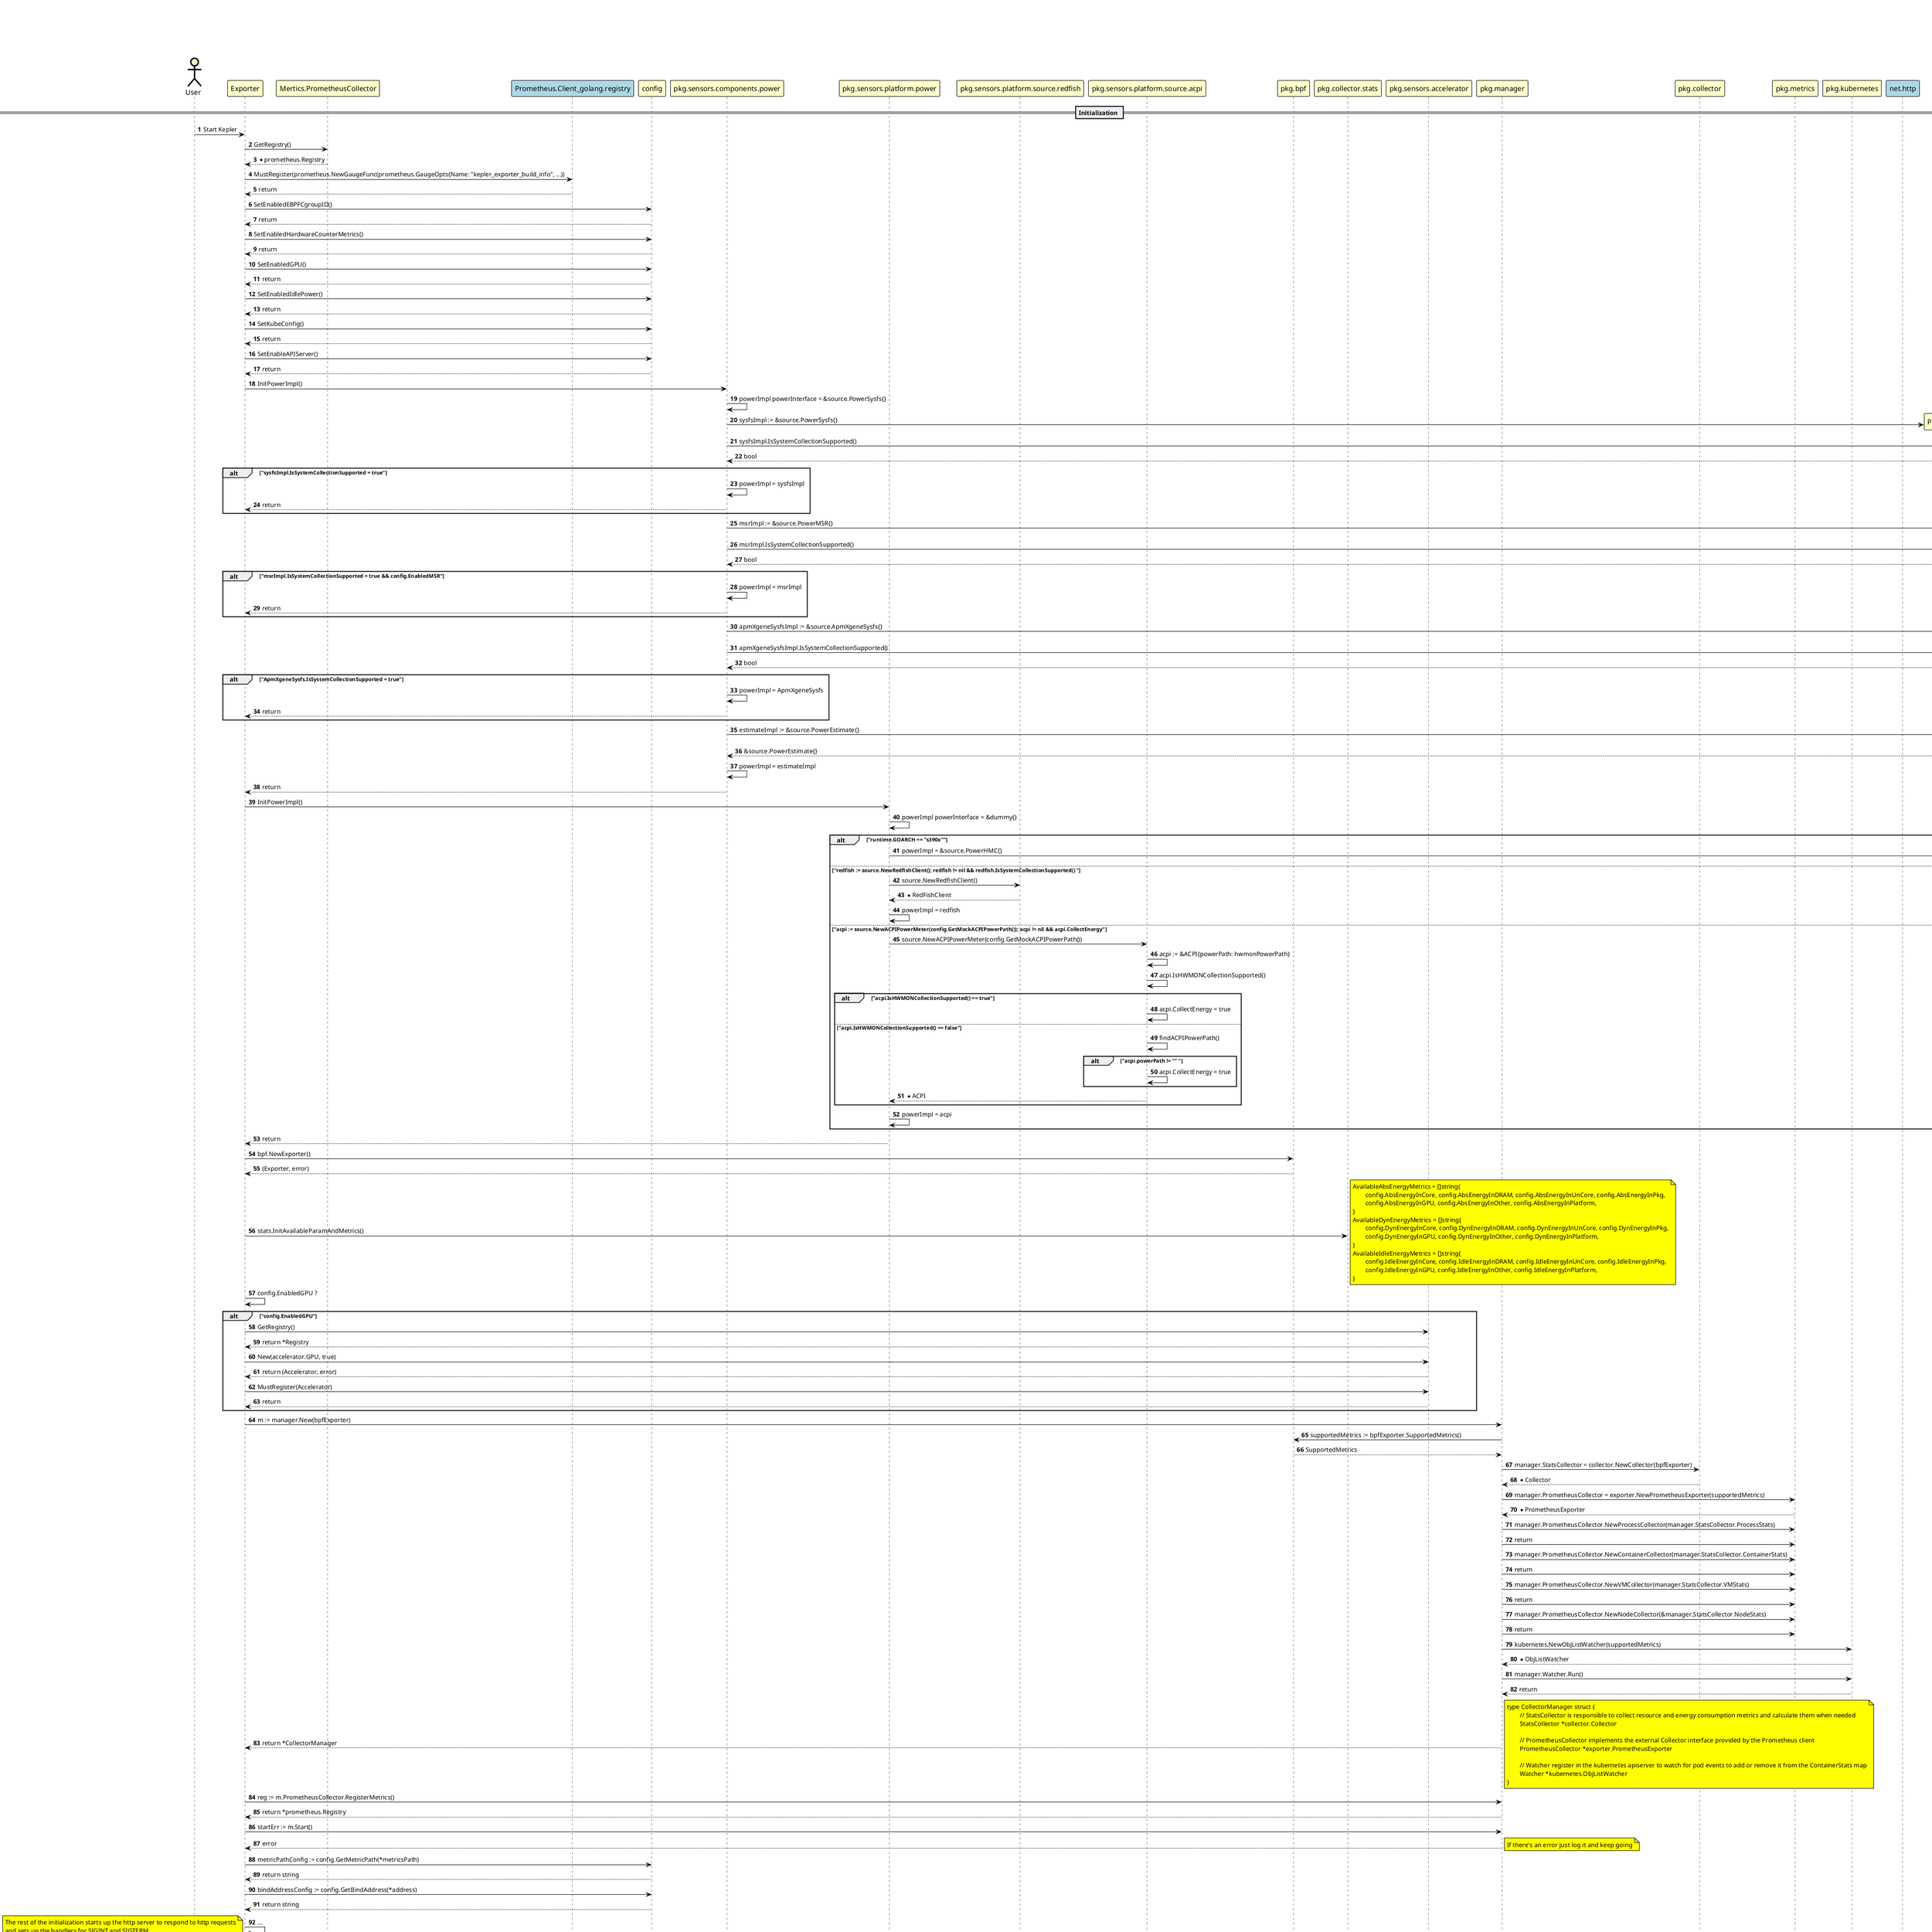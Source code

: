 @startuml
skinparam noteBorderColor Black
skinparam noteBorderThickness 1
skinparam noteBackgroundColor Yellow
skinparam legendBackgroundColor WhiteSmoke

skinparam sequence {
	BoxBorderColor Black
	BoxFontSize 20

	ArrowColor Black
	ArrowThickness 1

	ActorBorderColor Black
	ActorBorderThickness 3
	ActorBackgroundColor Business
	ActorFontSize 15

	ParticipantBorderColor Black
	ParticipantBorderThickness 1
	ParticipantBackgroundColor Business
	ParticipantFontSize 15

	LifeLineBorderColor Black
	LifeLineBorderThickness 1
	LifeLineBackgroundColor LightGray
}

legend top right
|= |= Legend |
|<back:Business>   </back>| Participants from this project |
|<back:LightBlue>   </back>| Participants external to the project |
|<back:Yellow>   </back>| Notes |
endlegend

actor "User"
participant Exporter
participant "Mertics.PrometheusCollector"
participant "Prometheus.Client_golang.registry" #LightBlue
participant config
participant pkg.sensors.components.power
participant pkg.sensors.platform.power
participant pkg.sensors.platform.source.redfish
participant pkg.sensors.platform.source.acpi
participant pkg.bpf
participant pkg.collector.stats
participant pkg.sensors.accelerator
participant pkg.manager
participant pkg.collector
participant pkg.metrics
participant pkg.kubernetes
participant "net.http" #LightBlue

== Initialization ==
autonumber

User -> Exporter: Start Kepler

Exporter -> Mertics.PrometheusCollector : GetRegistry()
Mertics.PrometheusCollector --> Exporter:  *prometheus.Registry
Exporter -> Prometheus.Client_golang.registry: MustRegister(prometheus.NewGaugeFunc(prometheus.GaugeOpts{Name: "kepler_exporter_build_info", ...))
Prometheus.Client_golang.registry --> Exporter: return

Exporter -> config : SetEnabledEBPFCgroupID()
config --> Exporter: return
Exporter -> config : SetEnabledHardwareCounterMetrics()
config --> Exporter: return
Exporter -> config : SetEnabledGPU()
config --> Exporter: return
Exporter -> config : SetEnabledIdlePower()
config --> Exporter: return
Exporter -> config : SetKubeConfig()
config --> Exporter: return
Exporter -> config : SetEnableAPIServer()
config --> Exporter: return
Exporter -> pkg.sensors.components.power : InitPowerImpl()
pkg.sensors.components.power -> pkg.sensors.components.power: powerImpl powerInterface = &source.PowerSysfs{}

create PowerSysfs
pkg.sensors.components.power -> PowerSysfs: sysfsImpl := &source.PowerSysfs{}
pkg.sensors.components.power -> PowerSysfs: sysfsImpl.IsSystemCollectionSupported()
PowerSysfs --> pkg.sensors.components.power: bool
alt "sysfsImpl.IsSystemCollectionSupported = true"
pkg.sensors.components.power -> pkg.sensors.components.power: powerImpl = sysfsImpl
pkg.sensors.components.power --> Exporter: return
end

create PowerMSR
pkg.sensors.components.power -> PowerMSR: msrImpl := &source.PowerMSR{}
pkg.sensors.components.power -> PowerMSR: msrImpl.IsSystemCollectionSupported()
PowerMSR --> pkg.sensors.components.power: bool
alt "msrImpl.IsSystemCollectionSupported = true && config.EnabledMSR"
pkg.sensors.components.power -> pkg.sensors.components.power: powerImpl = msrImpl
pkg.sensors.components.power --> Exporter: return
end

create ApmXgeneSysfs
pkg.sensors.components.power -> ApmXgeneSysfs: apmXgeneSysfsImpl := &source.ApmXgeneSysfs{}
pkg.sensors.components.power -> ApmXgeneSysfs: apmXgeneSysfsImpl.IsSystemCollectionSupported()
ApmXgeneSysfs --> pkg.sensors.components.power: bool
alt "ApmXgeneSysfs.IsSystemCollectionSupported = true"
pkg.sensors.components.power -> pkg.sensors.components.power: powerImpl = ApmXgeneSysfs
pkg.sensors.components.power --> Exporter: return
end

create PowerEstimate
pkg.sensors.components.power -> PowerEstimate: estimateImpl := &source.PowerEstimate{}
PowerEstimate --> pkg.sensors.components.power:  &source.PowerEstimate{}
pkg.sensors.components.power -> pkg.sensors.components.power: powerImpl = estimateImpl
pkg.sensors.components.power --> Exporter: return

Exporter -> pkg.sensors.platform.power : InitPowerImpl()
pkg.sensors.platform.power-> pkg.sensors.platform.power: powerImpl powerInterface = &dummy{}

alt "runtime.GOARCH == "s390x""
  create PowerHMC
  pkg.sensors.platform.power ->PowerHMC: powerImpl = &source.PowerHMC{}

else "redfish := source.NewRedfishClient(); redfish != nil && redfish.IsSystemCollectionSupported() "
  pkg.sensors.platform.power -> pkg.sensors.platform.source.redfish: source.NewRedfishClient()
  pkg.sensors.platform.source.redfish --> pkg.sensors.platform.power: *RedFishClient
  pkg.sensors.platform.power -> pkg.sensors.platform.power: powerImpl = redfish

else "acpi := source.NewACPIPowerMeter(config.GetMockACPIPowerPath()); acpi != nil && acpi.CollectEnergy"
  pkg.sensors.platform.power -> pkg.sensors.platform.source.acpi: source.NewACPIPowerMeter(config.GetMockACPIPowerPath())
  pkg.sensors.platform.source.acpi -> pkg.sensors.platform.source.acpi: acpi := &ACPI{powerPath: hwmonPowerPath}
  pkg.sensors.platform.source.acpi -> pkg.sensors.platform.source.acpi: acpi.IsHWMONCollectionSupported()

  alt "acpi.IsHWMONCollectionSupported() == true"
    pkg.sensors.platform.source.acpi -> pkg.sensors.platform.source.acpi: acpi.CollectEnergy = true

  else "acpi.IsHWMONCollectionSupported() == false"
    pkg.sensors.platform.source.acpi -> pkg.sensors.platform.source.acpi: findACPIPowerPath()
    alt "acpi.powerPath != "" "
      pkg.sensors.platform.source.acpi -> pkg.sensors.platform.source.acpi: acpi.CollectEnergy = true
    end
    pkg.sensors.platform.source.acpi --> pkg.sensors.platform.power:*ACPI
  end

  pkg.sensors.platform.power -> pkg.sensors.platform.power: powerImpl = acpi
end

pkg.sensors.platform.power --> Exporter: return

Exporter -> pkg.bpf: bpf.NewExporter()
pkg.bpf --> Exporter : (Exporter, error)

Exporter -> pkg.collector.stats: stats.InitAvailableParamAndMetrics()
note right
	AvailableAbsEnergyMetrics = []string{
		config.AbsEnergyInCore, config.AbsEnergyInDRAM, config.AbsEnergyInUnCore, config.AbsEnergyInPkg,
		config.AbsEnergyInGPU, config.AbsEnergyInOther, config.AbsEnergyInPlatform,
	}
	AvailableDynEnergyMetrics = []string{
		config.DynEnergyInCore, config.DynEnergyInDRAM, config.DynEnergyInUnCore, config.DynEnergyInPkg,
		config.DynEnergyInGPU, config.DynEnergyInOther, config.DynEnergyInPlatform,
	}
	AvailableIdleEnergyMetrics = []string{
		config.IdleEnergyInCore, config.IdleEnergyInDRAM, config.IdleEnergyInUnCore, config.IdleEnergyInPkg,
		config.IdleEnergyInGPU, config.IdleEnergyInOther, config.IdleEnergyInPlatform,
	}
end note

Exporter -> Exporter: config.EnabledGPU ?

alt "config.EnabledGPU"
Exporter -> pkg.sensors.accelerator : GetRegistry()
pkg.sensors.accelerator --> Exporter: return *Registry

Exporter -> pkg.sensors.accelerator: New(accelerator.GPU, true)
pkg.sensors.accelerator --> Exporter: return (Accelerator, error)

Exporter -> pkg.sensors.accelerator : MustRegister(Accelerator)
pkg.sensors.accelerator --> Exporter: return
end

Exporter -> pkg.manager: m := manager.New(bpfExporter)
pkg.manager -> pkg.bpf: supportedMetrics := bpfExporter.SupportedMetrics()
pkg.bpf --> pkg.manager: SupportedMetrics
pkg.manager -> pkg.collector: manager.StatsCollector = collector.NewCollector(bpfExporter)
pkg.collector --> pkg.manager: *Collector
pkg.manager -> pkg.metrics: manager.PrometheusCollector = exporter.NewPrometheusExporter(supportedMetrics)
pkg.metrics --> pkg.manager: *PrometheusExporter
pkg.manager -> pkg.metrics: manager.PrometheusCollector.NewProcessCollector(manager.StatsCollector.ProcessStats)
pkg.manager -> pkg.metrics:return
pkg.manager -> pkg.metrics: manager.PrometheusCollector.NewContainerCollector(manager.StatsCollector.ContainerStats)
pkg.manager -> pkg.metrics:return
pkg.manager -> pkg.metrics: manager.PrometheusCollector.NewVMCollector(manager.StatsCollector.VMStats)
pkg.manager -> pkg.metrics:return
pkg.manager -> pkg.metrics: manager.PrometheusCollector.NewNodeCollector(&manager.StatsCollector.NodeStats)
pkg.manager -> pkg.metrics:return

pkg.manager -> pkg.kubernetes: kubernetes.NewObjListWatcher(supportedMetrics)
pkg.kubernetes --> pkg.manager: *ObjListWatcher
pkg.manager -> pkg.kubernetes: manager.Watcher.Run()
pkg.kubernetes --> pkg.manager: return

pkg.manager --> Exporter: return *CollectorManager

note right
type CollectorManager struct {
	// StatsCollector is responsible to collect resource and energy consumption metrics and calculate them when needed
	StatsCollector *collector.Collector

	// PrometheusCollector implements the external Collector interface provided by the Prometheus client
	PrometheusCollector *exporter.PrometheusExporter

	// Watcher register in the kubernetes apiserver to watch for pod events to add or remove it from the ContainerStats map
	Watcher *kubernetes.ObjListWatcher
}
end note

Exporter -> pkg.manager: reg := m.PrometheusCollector.RegisterMetrics()
pkg.manager --> Exporter: return *prometheus.Registry

Exporter -> pkg.manager: startErr := m.Start()
pkg.manager --> Exporter: error

note right
If there's an error just log it and keep going
end note

Exporter -> config : metricPathConfig := config.GetMetricPath(*metricsPath)
config --> Exporter: return string
Exporter -> config : bindAddressConfig := config.GetBindAddress(*address)
config --> Exporter: return string

Exporter -> Exporter: ...
note left
The rest of the initialization starts up the http server to respond to http requests
and sets up the handlers for SIGINT and SIGTERM
end note

==  ==

@enduml

